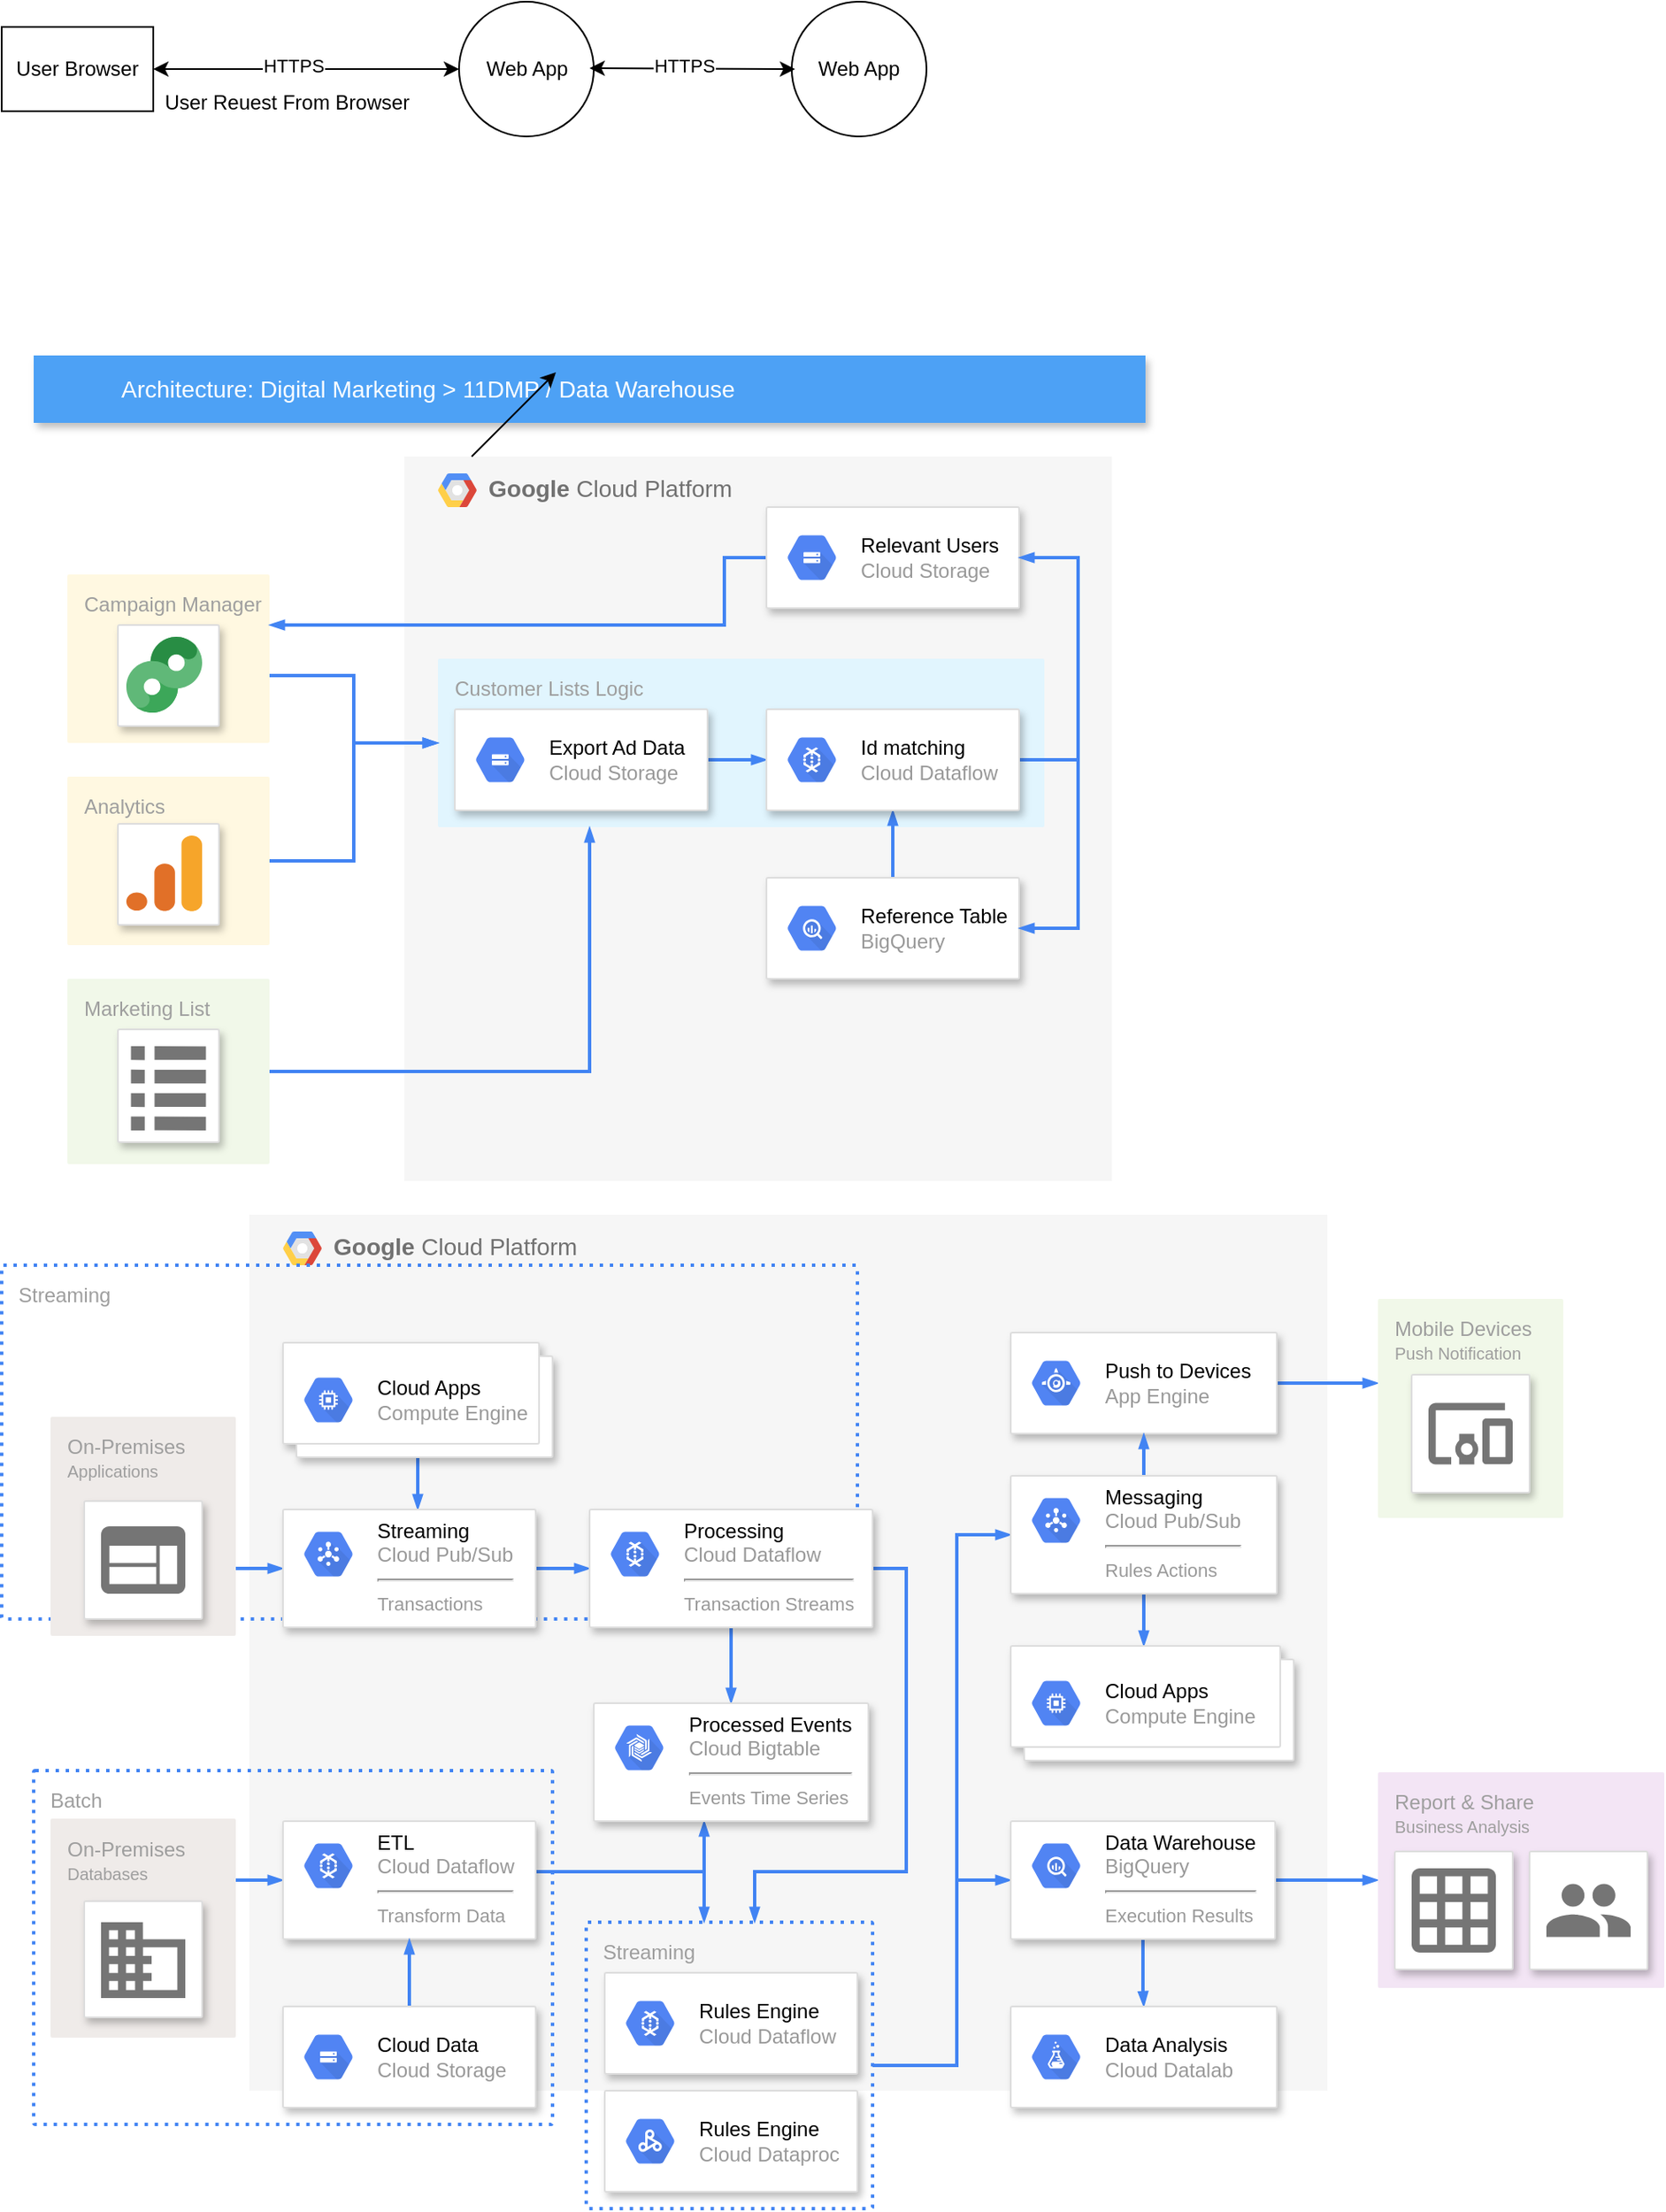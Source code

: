 <mxfile version="20.0.4" type="github">
  <diagram id="46HZD863k6NMnnVQx-7p" name="Page-1">
    <mxGraphModel dx="946" dy="536" grid="1" gridSize="10" guides="1" tooltips="1" connect="1" arrows="1" fold="1" page="1" pageScale="1" pageWidth="850" pageHeight="1100" math="0" shadow="0">
      <root>
        <mxCell id="0" />
        <mxCell id="1" parent="0" />
        <mxCell id="0SiqDUemRAZ8RuKs0BlO-1" value="User Browser" style="rounded=0;whiteSpace=wrap;html=1;shadow=0;" vertex="1" parent="1">
          <mxGeometry x="31" y="95" width="90" height="50" as="geometry" />
        </mxCell>
        <mxCell id="0SiqDUemRAZ8RuKs0BlO-120" value="&lt;b&gt;Google &lt;/b&gt;Cloud Platform" style="fillColor=#F6F6F6;strokeColor=none;shadow=0;gradientColor=none;fontSize=14;align=left;spacing=10;fontColor=#717171;9E9E9E;verticalAlign=top;spacingTop=-4;fontStyle=0;spacingLeft=40;html=1;" vertex="1" parent="1">
          <mxGeometry x="270" y="350" width="420" height="430" as="geometry" />
        </mxCell>
        <mxCell id="0SiqDUemRAZ8RuKs0BlO-121" value="" style="shape=mxgraph.gcp2.google_cloud_platform;fillColor=#F6F6F6;strokeColor=none;shadow=0;gradientColor=none;" vertex="1" parent="0SiqDUemRAZ8RuKs0BlO-120">
          <mxGeometry width="23" height="20" relative="1" as="geometry">
            <mxPoint x="20" y="10" as="offset" />
          </mxGeometry>
        </mxCell>
        <mxCell id="0SiqDUemRAZ8RuKs0BlO-122" value="Customer Lists Logic" style="rounded=1;absoluteArcSize=1;arcSize=2;html=1;strokeColor=none;gradientColor=none;shadow=0;dashed=0;strokeColor=none;fontSize=12;fontColor=#9E9E9E;align=left;verticalAlign=top;spacing=10;spacingTop=-4;fillColor=#E1F5FE;" vertex="1" parent="1">
          <mxGeometry x="290" y="470" width="360" height="100" as="geometry" />
        </mxCell>
        <mxCell id="0SiqDUemRAZ8RuKs0BlO-123" style="edgeStyle=orthogonalEdgeStyle;rounded=0;html=1;labelBackgroundColor=none;startFill=1;startSize=4;endArrow=blockThin;endFill=1;endSize=4;jettySize=auto;orthogonalLoop=1;strokeColor=#4284F3;strokeWidth=2;fontSize=12;fontColor=#000000;align=center;dashed=0;" edge="1" parent="1" source="0SiqDUemRAZ8RuKs0BlO-124" target="0SiqDUemRAZ8RuKs0BlO-122">
          <mxGeometry relative="1" as="geometry">
            <Array as="points">
              <mxPoint x="240" y="480" />
              <mxPoint x="240" y="520" />
            </Array>
          </mxGeometry>
        </mxCell>
        <mxCell id="0SiqDUemRAZ8RuKs0BlO-124" value="Campaign Manager" style="rounded=1;absoluteArcSize=1;arcSize=2;html=1;strokeColor=none;gradientColor=none;shadow=0;dashed=0;strokeColor=none;fontSize=12;fontColor=#9E9E9E;align=left;verticalAlign=top;spacing=10;spacingTop=-4;fillColor=#FFF8E1;" vertex="1" parent="1">
          <mxGeometry x="70" y="420" width="120" height="100" as="geometry" />
        </mxCell>
        <mxCell id="0SiqDUemRAZ8RuKs0BlO-125" style="edgeStyle=orthogonalEdgeStyle;rounded=0;html=1;labelBackgroundColor=none;startFill=1;startSize=4;endArrow=blockThin;endFill=1;endSize=4;jettySize=auto;orthogonalLoop=1;strokeColor=#4284F3;strokeWidth=2;fontSize=12;fontColor=#000000;align=center;dashed=0;" edge="1" parent="1" source="0SiqDUemRAZ8RuKs0BlO-126" target="0SiqDUemRAZ8RuKs0BlO-122">
          <mxGeometry relative="1" as="geometry" />
        </mxCell>
        <mxCell id="0SiqDUemRAZ8RuKs0BlO-126" value="Analytics" style="rounded=1;absoluteArcSize=1;arcSize=2;html=1;strokeColor=none;gradientColor=none;shadow=0;dashed=0;strokeColor=none;fontSize=12;fontColor=#9E9E9E;align=left;verticalAlign=top;spacing=10;spacingTop=-4;fillColor=#FFF8E1;" vertex="1" parent="1">
          <mxGeometry x="70" y="540" width="120" height="100" as="geometry" />
        </mxCell>
        <mxCell id="0SiqDUemRAZ8RuKs0BlO-127" style="edgeStyle=orthogonalEdgeStyle;rounded=0;html=1;labelBackgroundColor=none;startFill=1;startSize=4;endArrow=blockThin;endFill=1;endSize=4;jettySize=auto;orthogonalLoop=1;strokeColor=#4284F3;strokeWidth=2;fontSize=12;fontColor=#000000;align=center;dashed=0;" edge="1" parent="1" source="0SiqDUemRAZ8RuKs0BlO-128" target="0SiqDUemRAZ8RuKs0BlO-122">
          <mxGeometry relative="1" as="geometry">
            <Array as="points">
              <mxPoint x="380" y="715" />
            </Array>
          </mxGeometry>
        </mxCell>
        <mxCell id="0SiqDUemRAZ8RuKs0BlO-128" value="Marketing List" style="rounded=1;absoluteArcSize=1;arcSize=2;html=1;strokeColor=none;gradientColor=none;shadow=0;dashed=0;strokeColor=none;fontSize=12;fontColor=#9E9E9E;align=left;verticalAlign=top;spacing=10;spacingTop=-4;fillColor=#F1F8E9;" vertex="1" parent="1">
          <mxGeometry x="70" y="660" width="120" height="110" as="geometry" />
        </mxCell>
        <mxCell id="0SiqDUemRAZ8RuKs0BlO-129" value="Architecture: Digital Marketing &amp;gt; 11DMP / Data Warehouse" style="fillColor=#4DA1F5;strokeColor=none;shadow=1;gradientColor=none;fontSize=14;align=left;spacingLeft=50;fontColor=#ffffff;html=1;" vertex="1" parent="1">
          <mxGeometry x="50" y="290" width="660" height="40" as="geometry" />
        </mxCell>
        <mxCell id="0SiqDUemRAZ8RuKs0BlO-130" value="" style="strokeColor=#dddddd;fillColor=#ffffff;shadow=1;strokeWidth=1;rounded=1;absoluteArcSize=1;arcSize=2;fontSize=10;fontColor=#9E9E9E;align=center;html=1;" vertex="1" parent="1">
          <mxGeometry x="100" y="450" width="60" height="60" as="geometry" />
        </mxCell>
        <mxCell id="0SiqDUemRAZ8RuKs0BlO-131" value="" style="dashed=0;connectable=0;html=1;fillColor=#5184F3;strokeColor=none;shape=mxgraph.gcp2.campaign_manager;part=1;labelPosition=right;verticalLabelPosition=middle;align=left;verticalAlign=middle;spacingLeft=5;fontColor=#999999;fontSize=12;" vertex="1" parent="0SiqDUemRAZ8RuKs0BlO-130">
          <mxGeometry width="45" height="45" relative="1" as="geometry">
            <mxPoint x="5" y="7" as="offset" />
          </mxGeometry>
        </mxCell>
        <mxCell id="0SiqDUemRAZ8RuKs0BlO-132" value="" style="strokeColor=#dddddd;fillColor=#ffffff;shadow=1;strokeWidth=1;rounded=1;absoluteArcSize=1;arcSize=2;fontSize=10;fontColor=#9E9E9E;align=center;html=1;" vertex="1" parent="1">
          <mxGeometry x="100" y="568" width="60" height="60" as="geometry" />
        </mxCell>
        <mxCell id="0SiqDUemRAZ8RuKs0BlO-133" value="" style="dashed=0;connectable=0;html=1;fillColor=#5184F3;strokeColor=none;shape=mxgraph.gcp2.google_analytics;part=1;labelPosition=right;verticalLabelPosition=middle;align=left;verticalAlign=middle;spacingLeft=5;fontColor=#999999;fontSize=12;" vertex="1" parent="0SiqDUemRAZ8RuKs0BlO-132">
          <mxGeometry width="45" height="45" relative="1" as="geometry">
            <mxPoint x="5" y="7" as="offset" />
          </mxGeometry>
        </mxCell>
        <mxCell id="0SiqDUemRAZ8RuKs0BlO-134" value="" style="strokeColor=#dddddd;fillColor=#ffffff;shadow=1;strokeWidth=1;rounded=1;absoluteArcSize=1;arcSize=2;labelPosition=center;verticalLabelPosition=middle;align=center;verticalAlign=bottom;spacingLeft=0;fontColor=#999999;fontSize=12;whiteSpace=wrap;spacingBottom=2;html=1;" vertex="1" parent="1">
          <mxGeometry x="100" y="690" width="60" height="67" as="geometry" />
        </mxCell>
        <mxCell id="0SiqDUemRAZ8RuKs0BlO-135" value="" style="dashed=0;connectable=0;html=1;fillColor=#757575;strokeColor=none;shape=mxgraph.gcp2.list;part=1;" vertex="1" parent="0SiqDUemRAZ8RuKs0BlO-134">
          <mxGeometry x="0.5" width="44.5" height="50" relative="1" as="geometry">
            <mxPoint x="-22.25" y="10" as="offset" />
          </mxGeometry>
        </mxCell>
        <mxCell id="0SiqDUemRAZ8RuKs0BlO-136" style="edgeStyle=orthogonalEdgeStyle;rounded=0;html=1;labelBackgroundColor=none;startFill=1;startSize=4;endArrow=blockThin;endFill=1;endSize=4;jettySize=auto;orthogonalLoop=1;strokeColor=#4284F3;strokeWidth=2;fontSize=12;fontColor=#000000;align=center;dashed=0;" edge="1" parent="1" source="0SiqDUemRAZ8RuKs0BlO-137" target="0SiqDUemRAZ8RuKs0BlO-147">
          <mxGeometry relative="1" as="geometry" />
        </mxCell>
        <mxCell id="0SiqDUemRAZ8RuKs0BlO-137" value="" style="strokeColor=#dddddd;fillColor=#ffffff;shadow=1;strokeWidth=1;rounded=1;absoluteArcSize=1;arcSize=2;fontSize=10;fontColor=#9E9E9E;align=center;html=1;" vertex="1" parent="1">
          <mxGeometry x="300" y="500" width="150" height="60" as="geometry" />
        </mxCell>
        <mxCell id="0SiqDUemRAZ8RuKs0BlO-138" value="&lt;font color=&quot;#000000&quot;&gt;Export Ad Data&lt;/font&gt;&lt;br&gt;Cloud Storage" style="dashed=0;connectable=0;html=1;fillColor=#5184F3;strokeColor=none;shape=mxgraph.gcp2.hexIcon;prIcon=cloud_storage;part=1;labelPosition=right;verticalLabelPosition=middle;align=left;verticalAlign=middle;spacingLeft=5;fontColor=#999999;fontSize=12;" vertex="1" parent="0SiqDUemRAZ8RuKs0BlO-137">
          <mxGeometry y="0.5" width="44" height="39" relative="1" as="geometry">
            <mxPoint x="5" y="-19.5" as="offset" />
          </mxGeometry>
        </mxCell>
        <mxCell id="0SiqDUemRAZ8RuKs0BlO-139" style="edgeStyle=orthogonalEdgeStyle;rounded=0;html=1;labelBackgroundColor=none;startFill=1;startSize=4;endArrow=blockThin;endFill=1;endSize=4;jettySize=auto;orthogonalLoop=1;strokeColor=#4284F3;strokeWidth=2;fontSize=12;fontColor=#000000;align=center;dashed=0;" edge="1" parent="1" source="0SiqDUemRAZ8RuKs0BlO-140" target="0SiqDUemRAZ8RuKs0BlO-124">
          <mxGeometry relative="1" as="geometry">
            <Array as="points">
              <mxPoint x="460" y="410" />
              <mxPoint x="460" y="450" />
            </Array>
          </mxGeometry>
        </mxCell>
        <mxCell id="0SiqDUemRAZ8RuKs0BlO-140" value="" style="strokeColor=#dddddd;fillColor=#ffffff;shadow=1;strokeWidth=1;rounded=1;absoluteArcSize=1;arcSize=2;fontSize=10;fontColor=#9E9E9E;align=center;html=1;" vertex="1" parent="1">
          <mxGeometry x="485" y="380" width="150" height="60" as="geometry" />
        </mxCell>
        <mxCell id="0SiqDUemRAZ8RuKs0BlO-141" value="&lt;font color=&quot;#000000&quot;&gt;Relevant Users&lt;/font&gt;&lt;br&gt;Cloud Storage" style="dashed=0;connectable=0;html=1;fillColor=#5184F3;strokeColor=none;shape=mxgraph.gcp2.hexIcon;prIcon=cloud_storage;part=1;labelPosition=right;verticalLabelPosition=middle;align=left;verticalAlign=middle;spacingLeft=5;fontColor=#999999;fontSize=12;" vertex="1" parent="0SiqDUemRAZ8RuKs0BlO-140">
          <mxGeometry y="0.5" width="44" height="39" relative="1" as="geometry">
            <mxPoint x="5" y="-19.5" as="offset" />
          </mxGeometry>
        </mxCell>
        <mxCell id="0SiqDUemRAZ8RuKs0BlO-142" style="edgeStyle=orthogonalEdgeStyle;rounded=0;html=1;labelBackgroundColor=none;startFill=1;startSize=4;endArrow=blockThin;endFill=1;endSize=4;jettySize=auto;orthogonalLoop=1;strokeColor=#4284F3;strokeWidth=2;fontSize=12;fontColor=#000000;align=center;dashed=0;" edge="1" parent="1" source="0SiqDUemRAZ8RuKs0BlO-143" target="0SiqDUemRAZ8RuKs0BlO-147">
          <mxGeometry relative="1" as="geometry" />
        </mxCell>
        <mxCell id="0SiqDUemRAZ8RuKs0BlO-143" value="" style="strokeColor=#dddddd;fillColor=#ffffff;shadow=1;strokeWidth=1;rounded=1;absoluteArcSize=1;arcSize=2;fontSize=10;fontColor=#9E9E9E;align=center;html=1;" vertex="1" parent="1">
          <mxGeometry x="485" y="600" width="150" height="60" as="geometry" />
        </mxCell>
        <mxCell id="0SiqDUemRAZ8RuKs0BlO-144" value="&lt;font color=&quot;#000000&quot;&gt;Reference Table&lt;/font&gt;&lt;br&gt;BigQuery" style="dashed=0;connectable=0;html=1;fillColor=#5184F3;strokeColor=none;shape=mxgraph.gcp2.hexIcon;prIcon=bigquery;part=1;labelPosition=right;verticalLabelPosition=middle;align=left;verticalAlign=middle;spacingLeft=5;fontColor=#999999;fontSize=12;" vertex="1" parent="0SiqDUemRAZ8RuKs0BlO-143">
          <mxGeometry y="0.5" width="44" height="39" relative="1" as="geometry">
            <mxPoint x="5" y="-19.5" as="offset" />
          </mxGeometry>
        </mxCell>
        <mxCell id="0SiqDUemRAZ8RuKs0BlO-145" style="edgeStyle=orthogonalEdgeStyle;rounded=0;html=1;labelBackgroundColor=none;startFill=1;startSize=4;endArrow=blockThin;endFill=1;endSize=4;jettySize=auto;orthogonalLoop=1;strokeColor=#4284F3;strokeWidth=2;fontSize=12;fontColor=#000000;align=center;dashed=0;" edge="1" parent="1" source="0SiqDUemRAZ8RuKs0BlO-147" target="0SiqDUemRAZ8RuKs0BlO-140">
          <mxGeometry relative="1" as="geometry">
            <Array as="points">
              <mxPoint x="670" y="530" />
              <mxPoint x="670" y="410" />
            </Array>
          </mxGeometry>
        </mxCell>
        <mxCell id="0SiqDUemRAZ8RuKs0BlO-146" style="edgeStyle=orthogonalEdgeStyle;rounded=0;html=1;labelBackgroundColor=none;startFill=1;startSize=4;endArrow=blockThin;endFill=1;endSize=4;jettySize=auto;orthogonalLoop=1;strokeColor=#4284F3;strokeWidth=2;fontSize=12;fontColor=#000000;align=center;dashed=0;" edge="1" parent="1" source="0SiqDUemRAZ8RuKs0BlO-147" target="0SiqDUemRAZ8RuKs0BlO-143">
          <mxGeometry relative="1" as="geometry">
            <Array as="points">
              <mxPoint x="670" y="530" />
              <mxPoint x="670" y="630" />
            </Array>
          </mxGeometry>
        </mxCell>
        <mxCell id="0SiqDUemRAZ8RuKs0BlO-147" value="" style="strokeColor=#dddddd;fillColor=#ffffff;shadow=1;strokeWidth=1;rounded=1;absoluteArcSize=1;arcSize=2;fontSize=10;fontColor=#9E9E9E;align=center;html=1;" vertex="1" parent="1">
          <mxGeometry x="485" y="500" width="150" height="60" as="geometry" />
        </mxCell>
        <mxCell id="0SiqDUemRAZ8RuKs0BlO-148" value="&lt;font color=&quot;#000000&quot;&gt;Id matching&lt;/font&gt;&lt;br&gt;Cloud Dataflow" style="dashed=0;connectable=0;html=1;fillColor=#5184F3;strokeColor=none;shape=mxgraph.gcp2.hexIcon;prIcon=cloud_dataflow;part=1;labelPosition=right;verticalLabelPosition=middle;align=left;verticalAlign=middle;spacingLeft=5;fontColor=#999999;fontSize=12;" vertex="1" parent="0SiqDUemRAZ8RuKs0BlO-147">
          <mxGeometry y="0.5" width="44" height="39" relative="1" as="geometry">
            <mxPoint x="5" y="-19.5" as="offset" />
          </mxGeometry>
        </mxCell>
        <mxCell id="0SiqDUemRAZ8RuKs0BlO-149" value="&lt;b&gt;Google &lt;/b&gt;Cloud Platform" style="fillColor=#F6F6F6;strokeColor=none;shadow=0;gradientColor=none;fontSize=14;align=left;spacing=10;fontColor=#717171;9E9E9E;verticalAlign=top;spacingTop=-4;fontStyle=0;spacingLeft=40;html=1;" vertex="1" parent="1">
          <mxGeometry x="178" y="800" width="640" height="520" as="geometry" />
        </mxCell>
        <mxCell id="0SiqDUemRAZ8RuKs0BlO-150" value="" style="shape=mxgraph.gcp2.google_cloud_platform;fillColor=#F6F6F6;strokeColor=none;shadow=0;gradientColor=none;" vertex="1" parent="0SiqDUemRAZ8RuKs0BlO-149">
          <mxGeometry width="23" height="20" relative="1" as="geometry">
            <mxPoint x="20" y="10" as="offset" />
          </mxGeometry>
        </mxCell>
        <mxCell id="0SiqDUemRAZ8RuKs0BlO-151" style="edgeStyle=orthogonalEdgeStyle;rounded=0;html=1;dashed=0;labelBackgroundColor=none;startArrow=none;startFill=0;startSize=4;endArrow=blockThin;endFill=1;endSize=4;strokeColor=#4284F3;strokeWidth=2;fontSize=12;" edge="1" parent="1" source="0SiqDUemRAZ8RuKs0BlO-153" target="0SiqDUemRAZ8RuKs0BlO-198">
          <mxGeometry relative="1" as="geometry">
            <Array as="points">
              <mxPoint x="598" y="1305" />
              <mxPoint x="598" y="1195" />
            </Array>
          </mxGeometry>
        </mxCell>
        <mxCell id="0SiqDUemRAZ8RuKs0BlO-152" style="edgeStyle=orthogonalEdgeStyle;rounded=0;html=1;dashed=0;labelBackgroundColor=none;startArrow=none;startFill=0;startSize=4;endArrow=blockThin;endFill=1;endSize=4;strokeColor=#4284F3;strokeWidth=2;fontSize=12;" edge="1" parent="1" source="0SiqDUemRAZ8RuKs0BlO-153" target="0SiqDUemRAZ8RuKs0BlO-192">
          <mxGeometry relative="1" as="geometry">
            <Array as="points">
              <mxPoint x="598" y="1305" />
              <mxPoint x="598" y="990" />
            </Array>
          </mxGeometry>
        </mxCell>
        <mxCell id="0SiqDUemRAZ8RuKs0BlO-153" value="Streaming" style="rounded=1;absoluteArcSize=1;arcSize=2;html=1;strokeColor=#4284F3;gradientColor=none;shadow=0;dashed=1;fontSize=12;fontColor=#9E9E9E;align=left;verticalAlign=top;spacing=10;spacingTop=-4;fillColor=none;dashPattern=1 2;strokeWidth=2;" vertex="1" parent="1">
          <mxGeometry x="378" y="1220" width="170" height="170" as="geometry" />
        </mxCell>
        <mxCell id="0SiqDUemRAZ8RuKs0BlO-154" value="Streaming" style="rounded=1;absoluteArcSize=1;arcSize=2;html=1;strokeColor=#4284F3;gradientColor=none;shadow=0;dashed=1;fontSize=12;fontColor=#9E9E9E;align=left;verticalAlign=top;spacing=10;spacingTop=-4;fillColor=none;dashPattern=1 2;strokeWidth=2;" vertex="1" parent="1">
          <mxGeometry x="31" y="830" width="508" height="210" as="geometry" />
        </mxCell>
        <mxCell id="0SiqDUemRAZ8RuKs0BlO-155" style="edgeStyle=orthogonalEdgeStyle;rounded=0;html=1;dashed=0;labelBackgroundColor=none;startArrow=none;startFill=0;startSize=4;endArrow=blockThin;endFill=1;endSize=4;strokeColor=#4284F3;strokeWidth=2;fontSize=12;" edge="1" parent="1" source="0SiqDUemRAZ8RuKs0BlO-156" target="0SiqDUemRAZ8RuKs0BlO-168">
          <mxGeometry relative="1" as="geometry">
            <Array as="points">
              <mxPoint x="184" y="1010" />
              <mxPoint x="184" y="1010" />
            </Array>
          </mxGeometry>
        </mxCell>
        <mxCell id="0SiqDUemRAZ8RuKs0BlO-156" value="On-Premises&lt;br&gt;&lt;font style=&quot;font-size: 10px&quot;&gt;Applications&lt;/font&gt;&lt;br&gt;" style="rounded=1;absoluteArcSize=1;arcSize=2;html=1;strokeColor=none;gradientColor=none;shadow=0;dashed=0;fontSize=12;fontColor=#9E9E9E;align=left;verticalAlign=top;spacing=10;spacingTop=-4;fillColor=#EFEBE9;" vertex="1" parent="1">
          <mxGeometry x="60" y="920" width="110" height="130" as="geometry" />
        </mxCell>
        <mxCell id="0SiqDUemRAZ8RuKs0BlO-157" value="" style="strokeColor=#dddddd;fillColor=#ffffff;shadow=1;strokeWidth=1;rounded=1;absoluteArcSize=1;arcSize=2;labelPosition=center;verticalLabelPosition=middle;align=center;verticalAlign=bottom;spacingLeft=0;fontColor=#999999;fontSize=12;whiteSpace=wrap;spacingBottom=2;html=1;" vertex="1" parent="1">
          <mxGeometry x="80" y="970" width="70" height="70" as="geometry" />
        </mxCell>
        <mxCell id="0SiqDUemRAZ8RuKs0BlO-158" value="" style="dashed=0;connectable=0;html=1;fillColor=#757575;strokeColor=none;shape=mxgraph.gcp2.application;part=1;" vertex="1" parent="0SiqDUemRAZ8RuKs0BlO-157">
          <mxGeometry x="0.5" width="50" height="40" relative="1" as="geometry">
            <mxPoint x="-25" y="15" as="offset" />
          </mxGeometry>
        </mxCell>
        <mxCell id="0SiqDUemRAZ8RuKs0BlO-159" value="Batch" style="rounded=1;absoluteArcSize=1;arcSize=2;html=1;strokeColor=#4284F3;gradientColor=none;shadow=0;dashed=1;fontSize=12;fontColor=#9E9E9E;align=left;verticalAlign=top;spacing=10;spacingTop=-4;fillColor=none;dashPattern=1 2;strokeWidth=2;" vertex="1" parent="1">
          <mxGeometry x="50" y="1130" width="308" height="210" as="geometry" />
        </mxCell>
        <mxCell id="0SiqDUemRAZ8RuKs0BlO-160" style="edgeStyle=orthogonalEdgeStyle;rounded=0;html=1;dashed=0;labelBackgroundColor=none;startArrow=none;startFill=0;startSize=4;endArrow=blockThin;endFill=1;endSize=4;strokeColor=#4284F3;strokeWidth=2;fontSize=12;" edge="1" parent="1" source="0SiqDUemRAZ8RuKs0BlO-161" target="0SiqDUemRAZ8RuKs0BlO-176">
          <mxGeometry relative="1" as="geometry">
            <Array as="points">
              <mxPoint x="178" y="1195" />
              <mxPoint x="178" y="1195" />
            </Array>
          </mxGeometry>
        </mxCell>
        <mxCell id="0SiqDUemRAZ8RuKs0BlO-161" value="On-Premises&lt;br&gt;&lt;font style=&quot;font-size: 10px&quot;&gt;Databases&lt;/font&gt;&lt;br&gt;" style="rounded=1;absoluteArcSize=1;arcSize=2;html=1;strokeColor=none;gradientColor=none;shadow=0;dashed=0;fontSize=12;fontColor=#9E9E9E;align=left;verticalAlign=top;spacing=10;spacingTop=-4;fillColor=#EFEBE9;" vertex="1" parent="1">
          <mxGeometry x="60" y="1158.5" width="110" height="130" as="geometry" />
        </mxCell>
        <mxCell id="0SiqDUemRAZ8RuKs0BlO-162" value="" style="strokeColor=#dddddd;fillColor=#ffffff;shadow=1;strokeWidth=1;rounded=1;absoluteArcSize=1;arcSize=2;labelPosition=center;verticalLabelPosition=middle;align=center;verticalAlign=bottom;spacingLeft=0;fontColor=#999999;fontSize=12;whiteSpace=wrap;spacingBottom=2;html=1;" vertex="1" parent="1">
          <mxGeometry x="80" y="1207.5" width="70" height="69" as="geometry" />
        </mxCell>
        <mxCell id="0SiqDUemRAZ8RuKs0BlO-163" value="" style="dashed=0;connectable=0;html=1;fillColor=#757575;strokeColor=none;shape=mxgraph.gcp2.database;part=1;" vertex="1" parent="0SiqDUemRAZ8RuKs0BlO-162">
          <mxGeometry x="0.5" width="50" height="45" relative="1" as="geometry">
            <mxPoint x="-25" y="12.5" as="offset" />
          </mxGeometry>
        </mxCell>
        <mxCell id="0SiqDUemRAZ8RuKs0BlO-164" style="edgeStyle=orthogonalEdgeStyle;rounded=0;html=1;dashed=0;labelBackgroundColor=none;startArrow=none;startFill=0;startSize=4;endArrow=blockThin;endFill=1;endSize=4;strokeColor=#4284F3;strokeWidth=2;fontSize=12;" edge="1" parent="1" source="0SiqDUemRAZ8RuKs0BlO-165" target="0SiqDUemRAZ8RuKs0BlO-168">
          <mxGeometry relative="1" as="geometry">
            <Array as="points">
              <mxPoint x="278" y="970" />
              <mxPoint x="278" y="970" />
            </Array>
          </mxGeometry>
        </mxCell>
        <mxCell id="0SiqDUemRAZ8RuKs0BlO-165" value="" style="shape=mxgraph.gcp2.doubleRect;strokeColor=#dddddd;fillColor=#ffffff;shadow=1;strokeWidth=1;fontSize=12;fontColor=#9E9E9E;align=center;html=1;" vertex="1" parent="1">
          <mxGeometry x="198" y="876" width="160" height="68" as="geometry" />
        </mxCell>
        <mxCell id="0SiqDUemRAZ8RuKs0BlO-166" value="&lt;font color=&quot;#000000&quot;&gt;Cloud Apps&lt;/font&gt;&lt;br&gt;Compute Engine" style="dashed=0;connectable=0;html=1;fillColor=#5184F3;strokeColor=none;shape=mxgraph.gcp2.hexIcon;prIcon=compute_engine;part=1;labelPosition=right;verticalLabelPosition=middle;align=left;verticalAlign=middle;spacingLeft=5;fontColor=#999999;fontSize=12;" vertex="1" parent="0SiqDUemRAZ8RuKs0BlO-165">
          <mxGeometry y="0.5" width="44" height="39" relative="1" as="geometry">
            <mxPoint x="5" y="-19.5" as="offset" />
          </mxGeometry>
        </mxCell>
        <mxCell id="0SiqDUemRAZ8RuKs0BlO-167" style="edgeStyle=orthogonalEdgeStyle;rounded=0;html=1;dashed=0;labelBackgroundColor=none;startArrow=none;startFill=0;startSize=4;endArrow=blockThin;endFill=1;endSize=4;strokeColor=#4284F3;strokeWidth=2;fontSize=12;" edge="1" parent="1" source="0SiqDUemRAZ8RuKs0BlO-168" target="0SiqDUemRAZ8RuKs0BlO-172">
          <mxGeometry relative="1" as="geometry" />
        </mxCell>
        <mxCell id="0SiqDUemRAZ8RuKs0BlO-168" value="" style="strokeColor=#dddddd;fillColor=#ffffff;shadow=1;strokeWidth=1;rounded=1;absoluteArcSize=1;arcSize=2;fontSize=12;fontColor=#9E9E9E;align=center;html=1;" vertex="1" parent="1">
          <mxGeometry x="198" y="975" width="150" height="70" as="geometry" />
        </mxCell>
        <mxCell id="0SiqDUemRAZ8RuKs0BlO-169" value="&lt;font color=&quot;#000000&quot;&gt;Streaming&lt;/font&gt;&lt;br&gt;Cloud Pub/Sub&lt;hr&gt;&lt;font style=&quot;font-size: 11px&quot;&gt;Transactions&lt;/font&gt;" style="dashed=0;connectable=0;html=1;fillColor=#5184F3;strokeColor=none;shape=mxgraph.gcp2.hexIcon;prIcon=cloud_pubsub;part=1;labelPosition=right;verticalLabelPosition=middle;align=left;verticalAlign=top;spacingLeft=5;fontColor=#999999;fontSize=12;spacingTop=-8;" vertex="1" parent="0SiqDUemRAZ8RuKs0BlO-168">
          <mxGeometry width="44" height="39" relative="1" as="geometry">
            <mxPoint x="5" y="7" as="offset" />
          </mxGeometry>
        </mxCell>
        <mxCell id="0SiqDUemRAZ8RuKs0BlO-170" style="edgeStyle=orthogonalEdgeStyle;rounded=0;html=1;exitX=0.5;exitY=1;dashed=0;labelBackgroundColor=none;startArrow=none;startFill=0;startSize=4;endArrow=blockThin;endFill=1;endSize=4;strokeColor=#4284F3;strokeWidth=2;fontSize=12;" edge="1" parent="1" source="0SiqDUemRAZ8RuKs0BlO-172" target="0SiqDUemRAZ8RuKs0BlO-181">
          <mxGeometry relative="1" as="geometry" />
        </mxCell>
        <mxCell id="0SiqDUemRAZ8RuKs0BlO-171" style="edgeStyle=orthogonalEdgeStyle;rounded=0;html=1;dashed=0;labelBackgroundColor=none;startArrow=none;startFill=0;startSize=4;endArrow=blockThin;endFill=1;endSize=4;strokeColor=#4284F3;strokeWidth=2;fontSize=12;" edge="1" parent="1" source="0SiqDUemRAZ8RuKs0BlO-172" target="0SiqDUemRAZ8RuKs0BlO-153">
          <mxGeometry relative="1" as="geometry">
            <Array as="points">
              <mxPoint x="568" y="1010" />
              <mxPoint x="568" y="1190" />
              <mxPoint x="478" y="1190" />
            </Array>
          </mxGeometry>
        </mxCell>
        <mxCell id="0SiqDUemRAZ8RuKs0BlO-172" value="" style="strokeColor=#dddddd;fillColor=#ffffff;shadow=1;strokeWidth=1;rounded=1;absoluteArcSize=1;arcSize=2;fontSize=12;fontColor=#9E9E9E;align=center;html=1;" vertex="1" parent="1">
          <mxGeometry x="380" y="975" width="168" height="70" as="geometry" />
        </mxCell>
        <mxCell id="0SiqDUemRAZ8RuKs0BlO-173" value="&lt;font color=&quot;#000000&quot;&gt;Processing&lt;/font&gt;&lt;br&gt;Cloud Dataflow&lt;hr&gt;&lt;font style=&quot;font-size: 11px&quot;&gt;Transaction Streams&lt;/font&gt;" style="dashed=0;connectable=0;html=1;fillColor=#5184F3;strokeColor=none;shape=mxgraph.gcp2.hexIcon;prIcon=cloud_dataflow;part=1;labelPosition=right;verticalLabelPosition=middle;align=left;verticalAlign=top;spacingLeft=5;fontColor=#999999;fontSize=12;spacingTop=-8;" vertex="1" parent="0SiqDUemRAZ8RuKs0BlO-172">
          <mxGeometry width="44" height="39" relative="1" as="geometry">
            <mxPoint x="5" y="7" as="offset" />
          </mxGeometry>
        </mxCell>
        <mxCell id="0SiqDUemRAZ8RuKs0BlO-174" style="edgeStyle=orthogonalEdgeStyle;rounded=0;html=1;dashed=0;labelBackgroundColor=none;startArrow=none;startFill=0;startSize=4;endArrow=blockThin;endFill=1;endSize=4;strokeColor=#4284F3;strokeWidth=2;fontSize=12;" edge="1" parent="1" source="0SiqDUemRAZ8RuKs0BlO-176" target="0SiqDUemRAZ8RuKs0BlO-153">
          <mxGeometry relative="1" as="geometry">
            <Array as="points">
              <mxPoint x="448" y="1190" />
            </Array>
          </mxGeometry>
        </mxCell>
        <mxCell id="0SiqDUemRAZ8RuKs0BlO-175" style="edgeStyle=orthogonalEdgeStyle;rounded=0;html=1;dashed=0;labelBackgroundColor=none;startArrow=none;startFill=0;startSize=4;endArrow=blockThin;endFill=1;endSize=4;strokeColor=#4284F3;strokeWidth=2;fontSize=12;" edge="1" parent="1" source="0SiqDUemRAZ8RuKs0BlO-176" target="0SiqDUemRAZ8RuKs0BlO-181">
          <mxGeometry relative="1" as="geometry">
            <Array as="points">
              <mxPoint x="448" y="1190" />
            </Array>
          </mxGeometry>
        </mxCell>
        <mxCell id="0SiqDUemRAZ8RuKs0BlO-176" value="" style="strokeColor=#dddddd;fillColor=#ffffff;shadow=1;strokeWidth=1;rounded=1;absoluteArcSize=1;arcSize=2;fontSize=12;fontColor=#9E9E9E;align=center;html=1;" vertex="1" parent="1">
          <mxGeometry x="198" y="1160" width="150" height="70" as="geometry" />
        </mxCell>
        <mxCell id="0SiqDUemRAZ8RuKs0BlO-177" value="&lt;font color=&quot;#000000&quot;&gt;ETL&lt;/font&gt;&lt;br&gt;Cloud Dataflow&lt;hr&gt;&lt;font style=&quot;font-size: 11px&quot;&gt;Transform Data&lt;/font&gt;" style="dashed=0;connectable=0;html=1;fillColor=#5184F3;strokeColor=none;shape=mxgraph.gcp2.hexIcon;prIcon=cloud_dataflow;part=1;labelPosition=right;verticalLabelPosition=middle;align=left;verticalAlign=top;spacingLeft=5;fontColor=#999999;fontSize=12;spacingTop=-8;" vertex="1" parent="0SiqDUemRAZ8RuKs0BlO-176">
          <mxGeometry width="44" height="39" relative="1" as="geometry">
            <mxPoint x="5" y="7" as="offset" />
          </mxGeometry>
        </mxCell>
        <mxCell id="0SiqDUemRAZ8RuKs0BlO-178" style="edgeStyle=orthogonalEdgeStyle;rounded=0;html=1;exitX=0.5;exitY=0;dashed=0;labelBackgroundColor=none;startArrow=none;startFill=0;startSize=4;endArrow=blockThin;endFill=1;endSize=4;strokeColor=#4284F3;strokeWidth=2;fontSize=12;" edge="1" parent="1" source="0SiqDUemRAZ8RuKs0BlO-179" target="0SiqDUemRAZ8RuKs0BlO-176">
          <mxGeometry relative="1" as="geometry" />
        </mxCell>
        <mxCell id="0SiqDUemRAZ8RuKs0BlO-179" value="" style="strokeColor=#dddddd;fillColor=#ffffff;shadow=1;strokeWidth=1;rounded=1;absoluteArcSize=1;arcSize=2;fontSize=12;fontColor=#9E9E9E;align=center;html=1;" vertex="1" parent="1">
          <mxGeometry x="198" y="1270" width="150" height="60" as="geometry" />
        </mxCell>
        <mxCell id="0SiqDUemRAZ8RuKs0BlO-180" value="&lt;font color=&quot;#000000&quot;&gt;Cloud Data&lt;/font&gt;&lt;br&gt;Cloud Storage" style="dashed=0;connectable=0;html=1;fillColor=#5184F3;strokeColor=none;shape=mxgraph.gcp2.hexIcon;prIcon=cloud_storage;part=1;labelPosition=right;verticalLabelPosition=middle;align=left;verticalAlign=middle;spacingLeft=5;fontColor=#999999;fontSize=12;" vertex="1" parent="0SiqDUemRAZ8RuKs0BlO-179">
          <mxGeometry y="0.5" width="44" height="39" relative="1" as="geometry">
            <mxPoint x="5" y="-19.5" as="offset" />
          </mxGeometry>
        </mxCell>
        <mxCell id="0SiqDUemRAZ8RuKs0BlO-181" value="" style="strokeColor=#dddddd;fillColor=#ffffff;shadow=1;strokeWidth=1;rounded=1;absoluteArcSize=1;arcSize=2;fontSize=12;fontColor=#9E9E9E;align=center;html=1;" vertex="1" parent="1">
          <mxGeometry x="382.5" y="1090" width="163" height="70" as="geometry" />
        </mxCell>
        <mxCell id="0SiqDUemRAZ8RuKs0BlO-182" value="&lt;font color=&quot;#000000&quot;&gt;Processed Events&lt;/font&gt;&lt;br&gt;Cloud Bigtable&lt;hr&gt;&lt;font style=&quot;font-size: 11px&quot;&gt;Events Time Series&lt;/font&gt;" style="dashed=0;connectable=0;html=1;fillColor=#5184F3;strokeColor=none;shape=mxgraph.gcp2.hexIcon;prIcon=cloud_bigtable;part=1;labelPosition=right;verticalLabelPosition=middle;align=left;verticalAlign=top;spacingLeft=5;fontColor=#999999;fontSize=12;spacingTop=-8;" vertex="1" parent="0SiqDUemRAZ8RuKs0BlO-181">
          <mxGeometry width="44" height="39" relative="1" as="geometry">
            <mxPoint x="5" y="7" as="offset" />
          </mxGeometry>
        </mxCell>
        <mxCell id="0SiqDUemRAZ8RuKs0BlO-183" value="" style="strokeColor=#dddddd;fillColor=#ffffff;shadow=1;strokeWidth=1;rounded=1;absoluteArcSize=1;arcSize=2;fontSize=12;fontColor=#9E9E9E;align=center;html=1;" vertex="1" parent="1">
          <mxGeometry x="389" y="1250" width="150" height="60" as="geometry" />
        </mxCell>
        <mxCell id="0SiqDUemRAZ8RuKs0BlO-184" value="&lt;font color=&quot;#000000&quot;&gt;Rules Engine&lt;/font&gt;&lt;br&gt;Cloud Dataflow" style="dashed=0;connectable=0;html=1;fillColor=#5184F3;strokeColor=none;shape=mxgraph.gcp2.hexIcon;prIcon=cloud_dataflow;part=1;labelPosition=right;verticalLabelPosition=middle;align=left;verticalAlign=middle;spacingLeft=5;fontColor=#999999;fontSize=12;" vertex="1" parent="0SiqDUemRAZ8RuKs0BlO-183">
          <mxGeometry y="0.5" width="44" height="39" relative="1" as="geometry">
            <mxPoint x="5" y="-19.5" as="offset" />
          </mxGeometry>
        </mxCell>
        <mxCell id="0SiqDUemRAZ8RuKs0BlO-185" value="" style="strokeColor=#dddddd;fillColor=#ffffff;shadow=1;strokeWidth=1;rounded=1;absoluteArcSize=1;arcSize=2;fontSize=12;fontColor=#9E9E9E;align=center;html=1;" vertex="1" parent="1">
          <mxGeometry x="389" y="1320" width="150" height="60" as="geometry" />
        </mxCell>
        <mxCell id="0SiqDUemRAZ8RuKs0BlO-186" value="&lt;font color=&quot;#000000&quot;&gt;Rules Engine&lt;/font&gt;&lt;br&gt;Cloud Dataproc" style="dashed=0;connectable=0;html=1;fillColor=#5184F3;strokeColor=none;shape=mxgraph.gcp2.hexIcon;prIcon=cloud_dataproc;part=1;labelPosition=right;verticalLabelPosition=middle;align=left;verticalAlign=middle;spacingLeft=5;fontColor=#999999;fontSize=12;" vertex="1" parent="0SiqDUemRAZ8RuKs0BlO-185">
          <mxGeometry y="0.5" width="44" height="39" relative="1" as="geometry">
            <mxPoint x="5" y="-19.5" as="offset" />
          </mxGeometry>
        </mxCell>
        <mxCell id="0SiqDUemRAZ8RuKs0BlO-187" style="edgeStyle=orthogonalEdgeStyle;rounded=0;html=1;dashed=0;labelBackgroundColor=none;startArrow=none;startFill=0;startSize=4;endArrow=blockThin;endFill=1;endSize=4;strokeColor=#4284F3;strokeWidth=2;fontSize=12;" edge="1" parent="1" source="0SiqDUemRAZ8RuKs0BlO-188" target="0SiqDUemRAZ8RuKs0BlO-202">
          <mxGeometry relative="1" as="geometry">
            <Array as="points">
              <mxPoint x="838" y="900" />
              <mxPoint x="838" y="900" />
            </Array>
          </mxGeometry>
        </mxCell>
        <mxCell id="0SiqDUemRAZ8RuKs0BlO-188" value="" style="strokeColor=#dddddd;fillColor=#ffffff;shadow=1;strokeWidth=1;rounded=1;absoluteArcSize=1;arcSize=2;fontSize=12;fontColor=#9E9E9E;align=center;html=1;" vertex="1" parent="1">
          <mxGeometry x="630" y="870" width="158" height="60" as="geometry" />
        </mxCell>
        <mxCell id="0SiqDUemRAZ8RuKs0BlO-189" value="&lt;font color=&quot;#000000&quot;&gt;Push to Devices&lt;/font&gt;&lt;br&gt;App Engine" style="dashed=0;connectable=0;html=1;fillColor=#5184F3;strokeColor=none;shape=mxgraph.gcp2.hexIcon;prIcon=app_engine;part=1;labelPosition=right;verticalLabelPosition=middle;align=left;verticalAlign=middle;spacingLeft=5;fontColor=#999999;fontSize=12;" vertex="1" parent="0SiqDUemRAZ8RuKs0BlO-188">
          <mxGeometry y="0.5" width="44" height="39" relative="1" as="geometry">
            <mxPoint x="5" y="-19.5" as="offset" />
          </mxGeometry>
        </mxCell>
        <mxCell id="0SiqDUemRAZ8RuKs0BlO-190" style="edgeStyle=orthogonalEdgeStyle;rounded=0;html=1;dashed=0;labelBackgroundColor=none;startArrow=none;startFill=0;startSize=4;endArrow=blockThin;endFill=1;endSize=4;strokeColor=#4284F3;strokeWidth=2;fontSize=12;" edge="1" parent="1" source="0SiqDUemRAZ8RuKs0BlO-192" target="0SiqDUemRAZ8RuKs0BlO-188">
          <mxGeometry relative="1" as="geometry" />
        </mxCell>
        <mxCell id="0SiqDUemRAZ8RuKs0BlO-191" style="edgeStyle=orthogonalEdgeStyle;rounded=0;html=1;dashed=0;labelBackgroundColor=none;startArrow=none;startFill=0;startSize=4;endArrow=blockThin;endFill=1;endSize=4;strokeColor=#4284F3;strokeWidth=2;fontSize=12;" edge="1" parent="1" source="0SiqDUemRAZ8RuKs0BlO-192" target="0SiqDUemRAZ8RuKs0BlO-194">
          <mxGeometry relative="1" as="geometry">
            <Array as="points">
              <mxPoint x="709" y="1050" />
              <mxPoint x="709" y="1050" />
            </Array>
          </mxGeometry>
        </mxCell>
        <mxCell id="0SiqDUemRAZ8RuKs0BlO-192" value="" style="strokeColor=#dddddd;fillColor=#ffffff;shadow=1;strokeWidth=1;rounded=1;absoluteArcSize=1;arcSize=2;fontSize=12;fontColor=#9E9E9E;align=center;html=1;" vertex="1" parent="1">
          <mxGeometry x="630" y="955" width="158" height="70" as="geometry" />
        </mxCell>
        <mxCell id="0SiqDUemRAZ8RuKs0BlO-193" value="&lt;font color=&quot;#000000&quot;&gt;Messaging&lt;/font&gt;&lt;br&gt;Cloud Pub/Sub&lt;hr&gt;&lt;font style=&quot;font-size: 11px&quot;&gt;Rules Actions&lt;/font&gt;" style="dashed=0;connectable=0;html=1;fillColor=#5184F3;strokeColor=none;shape=mxgraph.gcp2.hexIcon;prIcon=cloud_pubsub;part=1;labelPosition=right;verticalLabelPosition=middle;align=left;verticalAlign=top;spacingLeft=5;fontColor=#999999;fontSize=12;spacingTop=-8;" vertex="1" parent="0SiqDUemRAZ8RuKs0BlO-192">
          <mxGeometry width="44" height="39" relative="1" as="geometry">
            <mxPoint x="5" y="7" as="offset" />
          </mxGeometry>
        </mxCell>
        <mxCell id="0SiqDUemRAZ8RuKs0BlO-194" value="" style="shape=mxgraph.gcp2.doubleRect;strokeColor=#dddddd;fillColor=#ffffff;shadow=1;strokeWidth=1;fontSize=12;fontColor=#9E9E9E;align=center;html=1;" vertex="1" parent="1">
          <mxGeometry x="630" y="1056" width="168" height="68" as="geometry" />
        </mxCell>
        <mxCell id="0SiqDUemRAZ8RuKs0BlO-195" value="&lt;font color=&quot;#000000&quot;&gt;Cloud Apps&lt;/font&gt;&lt;br&gt;Compute Engine" style="dashed=0;connectable=0;html=1;fillColor=#5184F3;strokeColor=none;shape=mxgraph.gcp2.hexIcon;prIcon=compute_engine;part=1;labelPosition=right;verticalLabelPosition=middle;align=left;verticalAlign=middle;spacingLeft=5;fontColor=#999999;fontSize=12;" vertex="1" parent="0SiqDUemRAZ8RuKs0BlO-194">
          <mxGeometry y="0.5" width="44" height="39" relative="1" as="geometry">
            <mxPoint x="5" y="-19.5" as="offset" />
          </mxGeometry>
        </mxCell>
        <mxCell id="0SiqDUemRAZ8RuKs0BlO-196" style="edgeStyle=orthogonalEdgeStyle;rounded=0;html=1;dashed=0;labelBackgroundColor=none;startArrow=none;startFill=0;startSize=4;endArrow=blockThin;endFill=1;endSize=4;strokeColor=#4284F3;strokeWidth=2;fontSize=12;" edge="1" parent="1" source="0SiqDUemRAZ8RuKs0BlO-198" target="0SiqDUemRAZ8RuKs0BlO-205">
          <mxGeometry relative="1" as="geometry" />
        </mxCell>
        <mxCell id="0SiqDUemRAZ8RuKs0BlO-197" style="edgeStyle=orthogonalEdgeStyle;rounded=0;html=1;dashed=0;labelBackgroundColor=none;startArrow=none;startFill=0;startSize=4;endArrow=blockThin;endFill=1;endSize=4;strokeColor=#4284F3;strokeWidth=2;fontSize=12;" edge="1" parent="1" source="0SiqDUemRAZ8RuKs0BlO-198" target="0SiqDUemRAZ8RuKs0BlO-200">
          <mxGeometry relative="1" as="geometry">
            <Array as="points">
              <mxPoint x="709" y="1260" />
              <mxPoint x="709" y="1260" />
            </Array>
          </mxGeometry>
        </mxCell>
        <mxCell id="0SiqDUemRAZ8RuKs0BlO-198" value="" style="strokeColor=#dddddd;fillColor=#ffffff;shadow=1;strokeWidth=1;rounded=1;absoluteArcSize=1;arcSize=2;fontSize=12;fontColor=#9E9E9E;align=center;html=1;" vertex="1" parent="1">
          <mxGeometry x="630" y="1160" width="157" height="70" as="geometry" />
        </mxCell>
        <mxCell id="0SiqDUemRAZ8RuKs0BlO-199" value="&lt;font color=&quot;#000000&quot;&gt;Data Warehouse&lt;/font&gt;&lt;br&gt;BigQuery&lt;hr&gt;&lt;font style=&quot;font-size: 11px&quot;&gt;Execution Results&lt;/font&gt;" style="dashed=0;connectable=0;html=1;fillColor=#5184F3;strokeColor=none;shape=mxgraph.gcp2.hexIcon;prIcon=bigquery;part=1;labelPosition=right;verticalLabelPosition=middle;align=left;verticalAlign=top;spacingLeft=5;fontColor=#999999;fontSize=12;spacingTop=-8;" vertex="1" parent="0SiqDUemRAZ8RuKs0BlO-198">
          <mxGeometry width="44" height="39" relative="1" as="geometry">
            <mxPoint x="5" y="7" as="offset" />
          </mxGeometry>
        </mxCell>
        <mxCell id="0SiqDUemRAZ8RuKs0BlO-200" value="" style="strokeColor=#dddddd;fillColor=#ffffff;shadow=1;strokeWidth=1;rounded=1;absoluteArcSize=1;arcSize=2;fontSize=12;fontColor=#9E9E9E;align=center;html=1;" vertex="1" parent="1">
          <mxGeometry x="630" y="1270" width="158" height="60" as="geometry" />
        </mxCell>
        <mxCell id="0SiqDUemRAZ8RuKs0BlO-201" value="&lt;font color=&quot;#000000&quot;&gt;Data Analysis&lt;/font&gt;&lt;br&gt;Cloud Datalab" style="dashed=0;connectable=0;html=1;fillColor=#5184F3;strokeColor=none;shape=mxgraph.gcp2.hexIcon;prIcon=cloud_datalab;part=1;labelPosition=right;verticalLabelPosition=middle;align=left;verticalAlign=middle;spacingLeft=5;fontColor=#999999;fontSize=12;" vertex="1" parent="0SiqDUemRAZ8RuKs0BlO-200">
          <mxGeometry y="0.5" width="44" height="39" relative="1" as="geometry">
            <mxPoint x="5" y="-19.5" as="offset" />
          </mxGeometry>
        </mxCell>
        <mxCell id="0SiqDUemRAZ8RuKs0BlO-202" value="Mobile Devices&lt;br&gt;&lt;font style=&quot;font-size: 10px&quot;&gt;Push Notification&lt;/font&gt;&lt;br&gt;" style="rounded=1;absoluteArcSize=1;arcSize=2;html=1;strokeColor=none;gradientColor=none;shadow=0;dashed=0;fontSize=12;fontColor=#9E9E9E;align=left;verticalAlign=top;spacing=10;spacingTop=-4;fillColor=#F1F8E9;" vertex="1" parent="1">
          <mxGeometry x="848" y="850" width="110" height="130" as="geometry" />
        </mxCell>
        <mxCell id="0SiqDUemRAZ8RuKs0BlO-203" value="" style="strokeColor=#dddddd;fillColor=#ffffff;shadow=1;strokeWidth=1;rounded=1;absoluteArcSize=1;arcSize=2;labelPosition=center;verticalLabelPosition=middle;align=center;verticalAlign=bottom;spacingLeft=0;fontColor=#999999;fontSize=12;whiteSpace=wrap;spacingBottom=2;html=1;" vertex="1" parent="1">
          <mxGeometry x="868" y="895" width="70" height="70" as="geometry" />
        </mxCell>
        <mxCell id="0SiqDUemRAZ8RuKs0BlO-204" value="" style="dashed=0;connectable=0;html=1;fillColor=#757575;strokeColor=none;shape=mxgraph.gcp2.mobile_devices;part=1;" vertex="1" parent="0SiqDUemRAZ8RuKs0BlO-203">
          <mxGeometry x="0.5" width="50" height="36.5" relative="1" as="geometry">
            <mxPoint x="-25" y="16.75" as="offset" />
          </mxGeometry>
        </mxCell>
        <mxCell id="0SiqDUemRAZ8RuKs0BlO-205" value="Report &amp;amp; Share&lt;br&gt;&lt;font style=&quot;font-size: 10px&quot;&gt;Business Analysis&lt;/font&gt;&lt;br&gt;" style="rounded=1;absoluteArcSize=1;arcSize=2;html=1;strokeColor=none;gradientColor=none;shadow=0;dashed=0;fontSize=12;fontColor=#9E9E9E;align=left;verticalAlign=top;spacing=10;spacingTop=-4;fillColor=#F3E5F5;" vertex="1" parent="1">
          <mxGeometry x="848" y="1131" width="170" height="128" as="geometry" />
        </mxCell>
        <mxCell id="0SiqDUemRAZ8RuKs0BlO-206" value="" style="strokeColor=#dddddd;fillColor=#ffffff;shadow=1;strokeWidth=1;rounded=1;absoluteArcSize=1;arcSize=2;labelPosition=center;verticalLabelPosition=middle;align=center;verticalAlign=bottom;spacingLeft=0;fontColor=#999999;fontSize=12;whiteSpace=wrap;spacingBottom=2;html=1;" vertex="1" parent="1">
          <mxGeometry x="858" y="1178" width="70" height="70" as="geometry" />
        </mxCell>
        <mxCell id="0SiqDUemRAZ8RuKs0BlO-207" value="" style="dashed=0;connectable=0;html=1;fillColor=#757575;strokeColor=none;shape=mxgraph.gcp2.report;part=1;" vertex="1" parent="0SiqDUemRAZ8RuKs0BlO-206">
          <mxGeometry x="0.5" width="50" height="50" relative="1" as="geometry">
            <mxPoint x="-25" y="10" as="offset" />
          </mxGeometry>
        </mxCell>
        <mxCell id="0SiqDUemRAZ8RuKs0BlO-208" value="" style="strokeColor=#dddddd;fillColor=#ffffff;shadow=1;strokeWidth=1;rounded=1;absoluteArcSize=1;arcSize=2;labelPosition=center;verticalLabelPosition=middle;align=center;verticalAlign=bottom;spacingLeft=0;fontColor=#999999;fontSize=12;whiteSpace=wrap;spacingBottom=2;html=1;" vertex="1" parent="1">
          <mxGeometry x="938" y="1178" width="70" height="70" as="geometry" />
        </mxCell>
        <mxCell id="0SiqDUemRAZ8RuKs0BlO-209" value="" style="dashed=0;connectable=0;html=1;fillColor=#757575;strokeColor=none;shape=mxgraph.gcp2.users;part=1;" vertex="1" parent="0SiqDUemRAZ8RuKs0BlO-208">
          <mxGeometry x="0.5" width="50" height="31.5" relative="1" as="geometry">
            <mxPoint x="-25" y="19.25" as="offset" />
          </mxGeometry>
        </mxCell>
        <mxCell id="0SiqDUemRAZ8RuKs0BlO-210" value="Web App" style="ellipse;whiteSpace=wrap;html=1;aspect=fixed;shadow=0;" vertex="1" parent="1">
          <mxGeometry x="302.5" y="80" width="80" height="80" as="geometry" />
        </mxCell>
        <mxCell id="0SiqDUemRAZ8RuKs0BlO-213" value="" style="endArrow=classic;html=1;rounded=0;" edge="1" parent="1">
          <mxGeometry width="50" height="50" relative="1" as="geometry">
            <mxPoint x="310" y="350" as="sourcePoint" />
            <mxPoint x="360" y="300" as="targetPoint" />
          </mxGeometry>
        </mxCell>
        <mxCell id="0SiqDUemRAZ8RuKs0BlO-215" value="" style="endArrow=classic;startArrow=classic;html=1;rounded=0;entryX=0;entryY=0.5;entryDx=0;entryDy=0;" edge="1" parent="1" source="0SiqDUemRAZ8RuKs0BlO-1" target="0SiqDUemRAZ8RuKs0BlO-210">
          <mxGeometry width="50" height="50" relative="1" as="geometry">
            <mxPoint x="130" y="210" as="sourcePoint" />
            <mxPoint x="200" y="200" as="targetPoint" />
            <Array as="points">
              <mxPoint x="170" y="120" />
            </Array>
          </mxGeometry>
        </mxCell>
        <mxCell id="0SiqDUemRAZ8RuKs0BlO-216" value="HTTPS" style="edgeLabel;html=1;align=center;verticalAlign=middle;resizable=0;points=[];" vertex="1" connectable="0" parent="0SiqDUemRAZ8RuKs0BlO-215">
          <mxGeometry x="-0.086" y="2" relative="1" as="geometry">
            <mxPoint as="offset" />
          </mxGeometry>
        </mxCell>
        <mxCell id="0SiqDUemRAZ8RuKs0BlO-217" value="User Reuest From Browser" style="text;html=1;align=center;verticalAlign=middle;resizable=0;points=[];autosize=1;strokeColor=none;fillColor=none;" vertex="1" parent="1">
          <mxGeometry x="115" y="125" width="170" height="30" as="geometry" />
        </mxCell>
        <mxCell id="0SiqDUemRAZ8RuKs0BlO-218" value="Web App" style="ellipse;whiteSpace=wrap;html=1;aspect=fixed;shadow=0;" vertex="1" parent="1">
          <mxGeometry x="500" y="80" width="80" height="80" as="geometry" />
        </mxCell>
        <mxCell id="0SiqDUemRAZ8RuKs0BlO-219" value="" style="endArrow=classic;startArrow=classic;html=1;rounded=0;" edge="1" parent="1">
          <mxGeometry width="50" height="50" relative="1" as="geometry">
            <mxPoint x="380" y="119.5" as="sourcePoint" />
            <mxPoint x="502" y="120" as="targetPoint" />
            <Array as="points" />
          </mxGeometry>
        </mxCell>
        <mxCell id="0SiqDUemRAZ8RuKs0BlO-220" value="HTTPS" style="edgeLabel;html=1;align=center;verticalAlign=middle;resizable=0;points=[];" vertex="1" connectable="0" parent="0SiqDUemRAZ8RuKs0BlO-219">
          <mxGeometry x="-0.086" y="2" relative="1" as="geometry">
            <mxPoint as="offset" />
          </mxGeometry>
        </mxCell>
      </root>
    </mxGraphModel>
  </diagram>
</mxfile>
